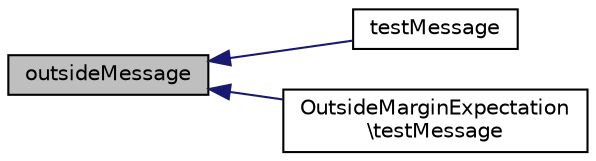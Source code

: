 digraph "outsideMessage"
{
  edge [fontname="Helvetica",fontsize="10",labelfontname="Helvetica",labelfontsize="10"];
  node [fontname="Helvetica",fontsize="10",shape=record];
  rankdir="LR";
  Node1 [label="outsideMessage",height=0.2,width=0.4,color="black", fillcolor="grey75", style="filled" fontcolor="black"];
  Node1 -> Node2 [dir="back",color="midnightblue",fontsize="10",style="solid",fontname="Helvetica"];
  Node2 [label="testMessage",height=0.2,width=0.4,color="black", fillcolor="white", style="filled",URL="$class_within_margin_expectation.html#a4261cc878f60ae0a7a6058111d3fb767"];
  Node1 -> Node3 [dir="back",color="midnightblue",fontsize="10",style="solid",fontname="Helvetica"];
  Node3 [label="OutsideMarginExpectation\l\\testMessage",height=0.2,width=0.4,color="black", fillcolor="white", style="filled",URL="$class_outside_margin_expectation.html#a4261cc878f60ae0a7a6058111d3fb767"];
}
